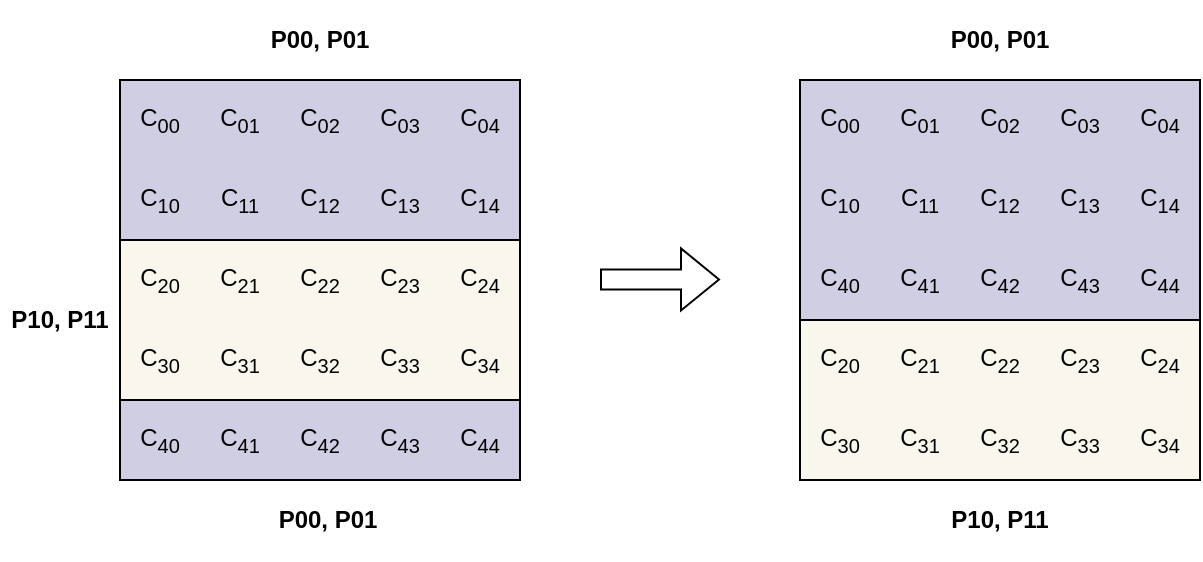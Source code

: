 <mxfile version="24.2.5" type="device">
  <diagram id="BwuHU6tD9uodaIsF6BdQ" name="Pagina-1">
    <mxGraphModel dx="957" dy="681" grid="1" gridSize="10" guides="1" tooltips="1" connect="1" arrows="1" fold="1" page="1" pageScale="1" pageWidth="827" pageHeight="1169" math="0" shadow="0">
      <root>
        <mxCell id="0" />
        <mxCell id="1" parent="0" />
        <mxCell id="yjFLLReasiS_w1DaOWf8-1" value="" style="rounded=0;whiteSpace=wrap;html=1;fillColor=#d0cee2;strokeColor=#000000;" parent="1" vertex="1">
          <mxGeometry x="210" y="930" width="200" height="200" as="geometry" />
        </mxCell>
        <mxCell id="yjFLLReasiS_w1DaOWf8-2" value="" style="rounded=0;whiteSpace=wrap;html=1;fillColor=#f9f7ed;strokeColor=#000000;" parent="1" vertex="1">
          <mxGeometry x="210" y="1010" width="200" height="80" as="geometry" />
        </mxCell>
        <mxCell id="yjFLLReasiS_w1DaOWf8-3" value="" style="rounded=0;whiteSpace=wrap;html=1;fillColor=#d0cee2;strokeColor=#000000;" parent="1" vertex="1">
          <mxGeometry x="210" y="1090" width="200" height="40" as="geometry" />
        </mxCell>
        <mxCell id="yjFLLReasiS_w1DaOWf8-4" value="C&lt;sub&gt;00&lt;/sub&gt;" style="text;html=1;align=center;verticalAlign=middle;whiteSpace=wrap;rounded=0;" parent="1" vertex="1">
          <mxGeometry x="210" y="930" width="40" height="40" as="geometry" />
        </mxCell>
        <mxCell id="yjFLLReasiS_w1DaOWf8-5" value="C&lt;sub&gt;01&lt;/sub&gt;" style="text;html=1;align=center;verticalAlign=middle;whiteSpace=wrap;rounded=0;" parent="1" vertex="1">
          <mxGeometry x="250" y="930" width="40" height="40" as="geometry" />
        </mxCell>
        <mxCell id="yjFLLReasiS_w1DaOWf8-6" value="C&lt;sub&gt;02&lt;/sub&gt;" style="text;html=1;align=center;verticalAlign=middle;whiteSpace=wrap;rounded=0;" parent="1" vertex="1">
          <mxGeometry x="290" y="930" width="40" height="40" as="geometry" />
        </mxCell>
        <mxCell id="yjFLLReasiS_w1DaOWf8-7" value="C&lt;sub&gt;03&lt;/sub&gt;" style="text;html=1;align=center;verticalAlign=middle;whiteSpace=wrap;rounded=0;" parent="1" vertex="1">
          <mxGeometry x="330" y="930" width="40" height="40" as="geometry" />
        </mxCell>
        <mxCell id="yjFLLReasiS_w1DaOWf8-8" value="C&lt;sub&gt;04&lt;/sub&gt;" style="text;html=1;align=center;verticalAlign=middle;whiteSpace=wrap;rounded=0;" parent="1" vertex="1">
          <mxGeometry x="370" y="930" width="40" height="40" as="geometry" />
        </mxCell>
        <mxCell id="yjFLLReasiS_w1DaOWf8-9" value="C&lt;sub&gt;10&lt;/sub&gt;" style="text;html=1;align=center;verticalAlign=middle;whiteSpace=wrap;rounded=0;" parent="1" vertex="1">
          <mxGeometry x="210" y="970" width="40" height="40" as="geometry" />
        </mxCell>
        <mxCell id="yjFLLReasiS_w1DaOWf8-10" value="C&lt;sub&gt;11&lt;/sub&gt;" style="text;html=1;align=center;verticalAlign=middle;whiteSpace=wrap;rounded=0;" parent="1" vertex="1">
          <mxGeometry x="250" y="970" width="40" height="40" as="geometry" />
        </mxCell>
        <mxCell id="yjFLLReasiS_w1DaOWf8-11" value="C&lt;sub&gt;12&lt;/sub&gt;" style="text;html=1;align=center;verticalAlign=middle;whiteSpace=wrap;rounded=0;" parent="1" vertex="1">
          <mxGeometry x="290" y="970" width="40" height="40" as="geometry" />
        </mxCell>
        <mxCell id="yjFLLReasiS_w1DaOWf8-12" value="C&lt;sub&gt;13&lt;/sub&gt;" style="text;html=1;align=center;verticalAlign=middle;whiteSpace=wrap;rounded=0;" parent="1" vertex="1">
          <mxGeometry x="330" y="970" width="40" height="40" as="geometry" />
        </mxCell>
        <mxCell id="yjFLLReasiS_w1DaOWf8-13" value="C&lt;sub&gt;14&lt;/sub&gt;" style="text;html=1;align=center;verticalAlign=middle;whiteSpace=wrap;rounded=0;" parent="1" vertex="1">
          <mxGeometry x="370" y="970" width="40" height="40" as="geometry" />
        </mxCell>
        <mxCell id="yjFLLReasiS_w1DaOWf8-14" value="C&lt;sub&gt;20&lt;/sub&gt;" style="text;html=1;align=center;verticalAlign=middle;whiteSpace=wrap;rounded=0;" parent="1" vertex="1">
          <mxGeometry x="210" y="1010" width="40" height="40" as="geometry" />
        </mxCell>
        <mxCell id="yjFLLReasiS_w1DaOWf8-15" value="C&lt;sub&gt;21&lt;/sub&gt;" style="text;html=1;align=center;verticalAlign=middle;whiteSpace=wrap;rounded=0;" parent="1" vertex="1">
          <mxGeometry x="250" y="1010" width="40" height="40" as="geometry" />
        </mxCell>
        <mxCell id="yjFLLReasiS_w1DaOWf8-16" value="C&lt;sub&gt;22&lt;/sub&gt;" style="text;html=1;align=center;verticalAlign=middle;whiteSpace=wrap;rounded=0;" parent="1" vertex="1">
          <mxGeometry x="290" y="1010" width="40" height="40" as="geometry" />
        </mxCell>
        <mxCell id="yjFLLReasiS_w1DaOWf8-17" value="C&lt;sub&gt;23&lt;/sub&gt;" style="text;html=1;align=center;verticalAlign=middle;whiteSpace=wrap;rounded=0;" parent="1" vertex="1">
          <mxGeometry x="330" y="1010" width="40" height="40" as="geometry" />
        </mxCell>
        <mxCell id="yjFLLReasiS_w1DaOWf8-18" value="C&lt;sub&gt;24&lt;/sub&gt;" style="text;html=1;align=center;verticalAlign=middle;whiteSpace=wrap;rounded=0;" parent="1" vertex="1">
          <mxGeometry x="370" y="1010" width="40" height="40" as="geometry" />
        </mxCell>
        <mxCell id="yjFLLReasiS_w1DaOWf8-19" value="C&lt;sub&gt;30&lt;/sub&gt;" style="text;html=1;align=center;verticalAlign=middle;whiteSpace=wrap;rounded=0;" parent="1" vertex="1">
          <mxGeometry x="210" y="1050" width="40" height="40" as="geometry" />
        </mxCell>
        <mxCell id="yjFLLReasiS_w1DaOWf8-20" value="C&lt;sub&gt;31&lt;/sub&gt;" style="text;html=1;align=center;verticalAlign=middle;whiteSpace=wrap;rounded=0;" parent="1" vertex="1">
          <mxGeometry x="250" y="1050" width="40" height="40" as="geometry" />
        </mxCell>
        <mxCell id="yjFLLReasiS_w1DaOWf8-21" value="C&lt;sub&gt;32&lt;/sub&gt;" style="text;html=1;align=center;verticalAlign=middle;whiteSpace=wrap;rounded=0;" parent="1" vertex="1">
          <mxGeometry x="290" y="1050" width="40" height="40" as="geometry" />
        </mxCell>
        <mxCell id="yjFLLReasiS_w1DaOWf8-22" value="C&lt;sub&gt;33&lt;/sub&gt;" style="text;html=1;align=center;verticalAlign=middle;whiteSpace=wrap;rounded=0;" parent="1" vertex="1">
          <mxGeometry x="330" y="1050" width="40" height="40" as="geometry" />
        </mxCell>
        <mxCell id="yjFLLReasiS_w1DaOWf8-23" value="C&lt;sub&gt;34&lt;/sub&gt;" style="text;html=1;align=center;verticalAlign=middle;whiteSpace=wrap;rounded=0;" parent="1" vertex="1">
          <mxGeometry x="370" y="1050" width="40" height="40" as="geometry" />
        </mxCell>
        <mxCell id="yjFLLReasiS_w1DaOWf8-24" value="C&lt;sub&gt;40&lt;/sub&gt;" style="text;html=1;align=center;verticalAlign=middle;whiteSpace=wrap;rounded=0;" parent="1" vertex="1">
          <mxGeometry x="210" y="1090" width="40" height="40" as="geometry" />
        </mxCell>
        <mxCell id="yjFLLReasiS_w1DaOWf8-25" value="C&lt;sub&gt;41&lt;/sub&gt;" style="text;html=1;align=center;verticalAlign=middle;whiteSpace=wrap;rounded=0;" parent="1" vertex="1">
          <mxGeometry x="250" y="1090" width="40" height="40" as="geometry" />
        </mxCell>
        <mxCell id="yjFLLReasiS_w1DaOWf8-26" value="C&lt;sub&gt;42&lt;/sub&gt;" style="text;html=1;align=center;verticalAlign=middle;whiteSpace=wrap;rounded=0;" parent="1" vertex="1">
          <mxGeometry x="290" y="1090" width="40" height="40" as="geometry" />
        </mxCell>
        <mxCell id="yjFLLReasiS_w1DaOWf8-27" value="C&lt;sub&gt;43&lt;/sub&gt;" style="text;html=1;align=center;verticalAlign=middle;whiteSpace=wrap;rounded=0;" parent="1" vertex="1">
          <mxGeometry x="330" y="1090" width="40" height="40" as="geometry" />
        </mxCell>
        <mxCell id="yjFLLReasiS_w1DaOWf8-28" value="C&lt;sub&gt;44&lt;/sub&gt;" style="text;html=1;align=center;verticalAlign=middle;whiteSpace=wrap;rounded=0;" parent="1" vertex="1">
          <mxGeometry x="370" y="1090" width="40" height="40" as="geometry" />
        </mxCell>
        <mxCell id="yjFLLReasiS_w1DaOWf8-29" value="" style="shape=flexArrow;endArrow=classic;html=1;rounded=0;" parent="1" edge="1">
          <mxGeometry width="50" height="50" relative="1" as="geometry">
            <mxPoint x="450" y="1029.71" as="sourcePoint" />
            <mxPoint x="510" y="1029.71" as="targetPoint" />
          </mxGeometry>
        </mxCell>
        <mxCell id="yjFLLReasiS_w1DaOWf8-30" value="" style="rounded=0;whiteSpace=wrap;html=1;fillColor=#d0cee2;strokeColor=#000000;" parent="1" vertex="1">
          <mxGeometry x="550" y="930" width="200" height="200" as="geometry" />
        </mxCell>
        <mxCell id="yjFLLReasiS_w1DaOWf8-31" value="" style="rounded=0;whiteSpace=wrap;html=1;" parent="1" vertex="1">
          <mxGeometry x="550" y="1050" width="200" height="80" as="geometry" />
        </mxCell>
        <mxCell id="yjFLLReasiS_w1DaOWf8-32" value="C&lt;sub&gt;00&lt;/sub&gt;" style="text;html=1;align=center;verticalAlign=middle;whiteSpace=wrap;rounded=0;" parent="1" vertex="1">
          <mxGeometry x="550" y="930" width="40" height="40" as="geometry" />
        </mxCell>
        <mxCell id="yjFLLReasiS_w1DaOWf8-33" value="C&lt;sub&gt;01&lt;/sub&gt;" style="text;html=1;align=center;verticalAlign=middle;whiteSpace=wrap;rounded=0;" parent="1" vertex="1">
          <mxGeometry x="590" y="930" width="40" height="40" as="geometry" />
        </mxCell>
        <mxCell id="yjFLLReasiS_w1DaOWf8-34" value="C&lt;sub&gt;02&lt;/sub&gt;" style="text;html=1;align=center;verticalAlign=middle;whiteSpace=wrap;rounded=0;" parent="1" vertex="1">
          <mxGeometry x="630" y="930" width="40" height="40" as="geometry" />
        </mxCell>
        <mxCell id="yjFLLReasiS_w1DaOWf8-35" value="C&lt;sub&gt;03&lt;/sub&gt;" style="text;html=1;align=center;verticalAlign=middle;whiteSpace=wrap;rounded=0;" parent="1" vertex="1">
          <mxGeometry x="670" y="930" width="40" height="40" as="geometry" />
        </mxCell>
        <mxCell id="yjFLLReasiS_w1DaOWf8-36" value="C&lt;sub&gt;04&lt;/sub&gt;" style="text;html=1;align=center;verticalAlign=middle;whiteSpace=wrap;rounded=0;" parent="1" vertex="1">
          <mxGeometry x="710" y="930" width="40" height="40" as="geometry" />
        </mxCell>
        <mxCell id="yjFLLReasiS_w1DaOWf8-37" value="C&lt;sub&gt;10&lt;/sub&gt;" style="text;html=1;align=center;verticalAlign=middle;whiteSpace=wrap;rounded=0;" parent="1" vertex="1">
          <mxGeometry x="550" y="970" width="40" height="40" as="geometry" />
        </mxCell>
        <mxCell id="yjFLLReasiS_w1DaOWf8-38" value="C&lt;sub&gt;11&lt;/sub&gt;" style="text;html=1;align=center;verticalAlign=middle;whiteSpace=wrap;rounded=0;" parent="1" vertex="1">
          <mxGeometry x="590" y="970" width="40" height="40" as="geometry" />
        </mxCell>
        <mxCell id="yjFLLReasiS_w1DaOWf8-39" value="C&lt;sub&gt;12&lt;/sub&gt;" style="text;html=1;align=center;verticalAlign=middle;whiteSpace=wrap;rounded=0;" parent="1" vertex="1">
          <mxGeometry x="630" y="970" width="40" height="40" as="geometry" />
        </mxCell>
        <mxCell id="yjFLLReasiS_w1DaOWf8-40" value="C&lt;sub&gt;13&lt;/sub&gt;" style="text;html=1;align=center;verticalAlign=middle;whiteSpace=wrap;rounded=0;" parent="1" vertex="1">
          <mxGeometry x="670" y="970" width="40" height="40" as="geometry" />
        </mxCell>
        <mxCell id="yjFLLReasiS_w1DaOWf8-41" value="C&lt;sub&gt;14&lt;/sub&gt;" style="text;html=1;align=center;verticalAlign=middle;whiteSpace=wrap;rounded=0;" parent="1" vertex="1">
          <mxGeometry x="710" y="970" width="40" height="40" as="geometry" />
        </mxCell>
        <mxCell id="yjFLLReasiS_w1DaOWf8-42" value="C&lt;sub&gt;40&lt;/sub&gt;" style="text;html=1;align=center;verticalAlign=middle;whiteSpace=wrap;rounded=0;" parent="1" vertex="1">
          <mxGeometry x="550" y="1010" width="40" height="40" as="geometry" />
        </mxCell>
        <mxCell id="yjFLLReasiS_w1DaOWf8-43" value="C&lt;sub&gt;41&lt;/sub&gt;" style="text;html=1;align=center;verticalAlign=middle;whiteSpace=wrap;rounded=0;" parent="1" vertex="1">
          <mxGeometry x="590" y="1010" width="40" height="40" as="geometry" />
        </mxCell>
        <mxCell id="yjFLLReasiS_w1DaOWf8-44" value="C&lt;sub&gt;42&lt;/sub&gt;" style="text;html=1;align=center;verticalAlign=middle;whiteSpace=wrap;rounded=0;" parent="1" vertex="1">
          <mxGeometry x="630" y="1010" width="40" height="40" as="geometry" />
        </mxCell>
        <mxCell id="yjFLLReasiS_w1DaOWf8-45" value="C&lt;sub&gt;43&lt;/sub&gt;" style="text;html=1;align=center;verticalAlign=middle;whiteSpace=wrap;rounded=0;" parent="1" vertex="1">
          <mxGeometry x="670" y="1010" width="40" height="40" as="geometry" />
        </mxCell>
        <mxCell id="yjFLLReasiS_w1DaOWf8-46" value="C&lt;sub&gt;44&lt;/sub&gt;" style="text;html=1;align=center;verticalAlign=middle;whiteSpace=wrap;rounded=0;" parent="1" vertex="1">
          <mxGeometry x="710" y="1010" width="40" height="40" as="geometry" />
        </mxCell>
        <mxCell id="yjFLLReasiS_w1DaOWf8-47" value="" style="rounded=0;whiteSpace=wrap;html=1;fillColor=#f9f7ed;strokeColor=#000000;" parent="1" vertex="1">
          <mxGeometry x="550" y="1050" width="200" height="80" as="geometry" />
        </mxCell>
        <mxCell id="yjFLLReasiS_w1DaOWf8-48" value="C&lt;sub&gt;20&lt;/sub&gt;" style="text;html=1;align=center;verticalAlign=middle;whiteSpace=wrap;rounded=0;" parent="1" vertex="1">
          <mxGeometry x="550" y="1050" width="40" height="40" as="geometry" />
        </mxCell>
        <mxCell id="yjFLLReasiS_w1DaOWf8-49" value="C&lt;sub&gt;21&lt;/sub&gt;" style="text;html=1;align=center;verticalAlign=middle;whiteSpace=wrap;rounded=0;" parent="1" vertex="1">
          <mxGeometry x="590" y="1050" width="40" height="40" as="geometry" />
        </mxCell>
        <mxCell id="yjFLLReasiS_w1DaOWf8-50" value="C&lt;sub&gt;22&lt;/sub&gt;" style="text;html=1;align=center;verticalAlign=middle;whiteSpace=wrap;rounded=0;" parent="1" vertex="1">
          <mxGeometry x="630" y="1050" width="40" height="40" as="geometry" />
        </mxCell>
        <mxCell id="yjFLLReasiS_w1DaOWf8-51" value="C&lt;sub&gt;23&lt;/sub&gt;" style="text;html=1;align=center;verticalAlign=middle;whiteSpace=wrap;rounded=0;" parent="1" vertex="1">
          <mxGeometry x="670" y="1050" width="40" height="40" as="geometry" />
        </mxCell>
        <mxCell id="yjFLLReasiS_w1DaOWf8-52" value="C&lt;sub&gt;24&lt;/sub&gt;" style="text;html=1;align=center;verticalAlign=middle;whiteSpace=wrap;rounded=0;" parent="1" vertex="1">
          <mxGeometry x="710" y="1050" width="40" height="40" as="geometry" />
        </mxCell>
        <mxCell id="yjFLLReasiS_w1DaOWf8-53" value="C&lt;sub&gt;30&lt;/sub&gt;" style="text;html=1;align=center;verticalAlign=middle;whiteSpace=wrap;rounded=0;" parent="1" vertex="1">
          <mxGeometry x="550" y="1090" width="40" height="40" as="geometry" />
        </mxCell>
        <mxCell id="yjFLLReasiS_w1DaOWf8-54" value="C&lt;sub&gt;31&lt;/sub&gt;" style="text;html=1;align=center;verticalAlign=middle;whiteSpace=wrap;rounded=0;" parent="1" vertex="1">
          <mxGeometry x="590" y="1090" width="40" height="40" as="geometry" />
        </mxCell>
        <mxCell id="yjFLLReasiS_w1DaOWf8-55" value="C&lt;sub&gt;32&lt;/sub&gt;" style="text;html=1;align=center;verticalAlign=middle;whiteSpace=wrap;rounded=0;" parent="1" vertex="1">
          <mxGeometry x="630" y="1090" width="40" height="40" as="geometry" />
        </mxCell>
        <mxCell id="yjFLLReasiS_w1DaOWf8-56" value="C&lt;sub&gt;33&lt;/sub&gt;" style="text;html=1;align=center;verticalAlign=middle;whiteSpace=wrap;rounded=0;" parent="1" vertex="1">
          <mxGeometry x="670" y="1090" width="40" height="40" as="geometry" />
        </mxCell>
        <mxCell id="yjFLLReasiS_w1DaOWf8-57" value="C&lt;sub&gt;34&lt;/sub&gt;" style="text;html=1;align=center;verticalAlign=middle;whiteSpace=wrap;rounded=0;" parent="1" vertex="1">
          <mxGeometry x="710" y="1090" width="40" height="40" as="geometry" />
        </mxCell>
        <mxCell id="yjFLLReasiS_w1DaOWf8-58" value="&lt;b&gt;P00, P01&lt;/b&gt;" style="text;html=1;align=center;verticalAlign=middle;whiteSpace=wrap;rounded=0;" parent="1" vertex="1">
          <mxGeometry x="550" y="890" width="200" height="40" as="geometry" />
        </mxCell>
        <mxCell id="yjFLLReasiS_w1DaOWf8-59" value="&lt;b&gt;P10, P11&lt;/b&gt;" style="text;html=1;align=center;verticalAlign=middle;whiteSpace=wrap;rounded=0;" parent="1" vertex="1">
          <mxGeometry x="550" y="1130" width="200" height="40" as="geometry" />
        </mxCell>
        <mxCell id="O-GT_fYWB9YTMFbeDKKG-1" value="&lt;b&gt;P00, P01&lt;/b&gt;" style="text;html=1;align=center;verticalAlign=middle;whiteSpace=wrap;rounded=0;" vertex="1" parent="1">
          <mxGeometry x="210" y="890" width="200" height="40" as="geometry" />
        </mxCell>
        <mxCell id="O-GT_fYWB9YTMFbeDKKG-2" value="&lt;b&gt;P00, P01&lt;/b&gt;" style="text;html=1;align=center;verticalAlign=middle;whiteSpace=wrap;rounded=0;" vertex="1" parent="1">
          <mxGeometry x="214" y="1130" width="200" height="40" as="geometry" />
        </mxCell>
        <mxCell id="O-GT_fYWB9YTMFbeDKKG-3" value="&lt;b&gt;P10, P11&lt;/b&gt;" style="text;html=1;align=center;verticalAlign=middle;whiteSpace=wrap;rounded=0;" vertex="1" parent="1">
          <mxGeometry x="150" y="1010" width="60" height="80" as="geometry" />
        </mxCell>
      </root>
    </mxGraphModel>
  </diagram>
</mxfile>
